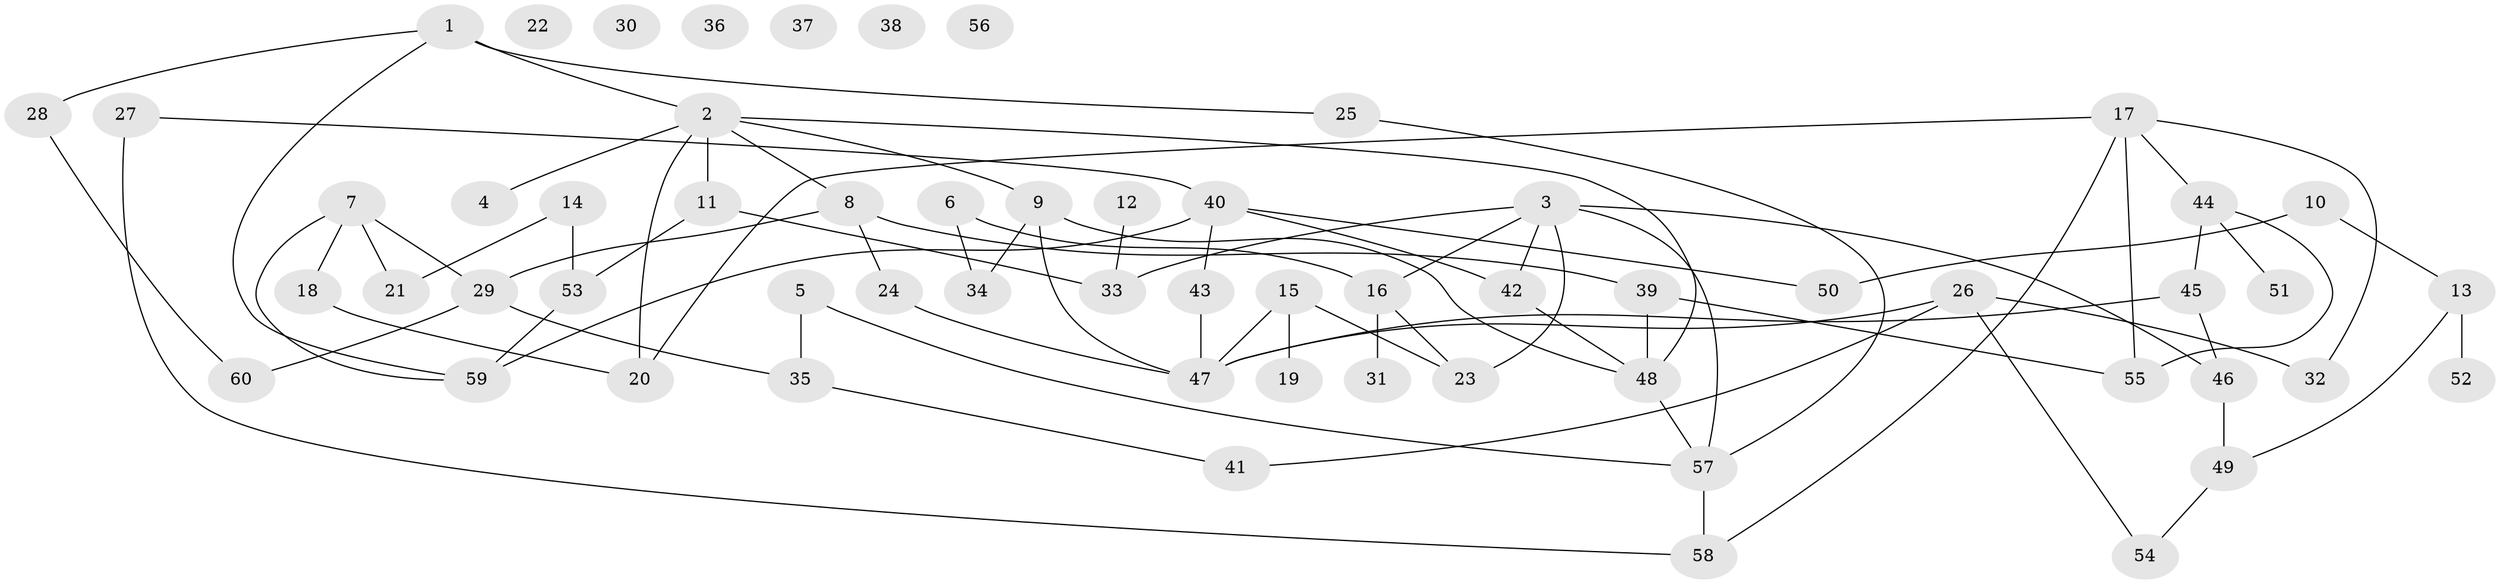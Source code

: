 // coarse degree distribution, {4: 0.10256410256410256, 7: 0.07692307692307693, 1: 0.10256410256410256, 2: 0.20512820512820512, 6: 0.05128205128205128, 3: 0.20512820512820512, 5: 0.07692307692307693, 0: 0.15384615384615385, 8: 0.02564102564102564}
// Generated by graph-tools (version 1.1) at 2025/23/03/03/25 07:23:25]
// undirected, 60 vertices, 80 edges
graph export_dot {
graph [start="1"]
  node [color=gray90,style=filled];
  1;
  2;
  3;
  4;
  5;
  6;
  7;
  8;
  9;
  10;
  11;
  12;
  13;
  14;
  15;
  16;
  17;
  18;
  19;
  20;
  21;
  22;
  23;
  24;
  25;
  26;
  27;
  28;
  29;
  30;
  31;
  32;
  33;
  34;
  35;
  36;
  37;
  38;
  39;
  40;
  41;
  42;
  43;
  44;
  45;
  46;
  47;
  48;
  49;
  50;
  51;
  52;
  53;
  54;
  55;
  56;
  57;
  58;
  59;
  60;
  1 -- 2;
  1 -- 25;
  1 -- 28;
  1 -- 59;
  2 -- 4;
  2 -- 8;
  2 -- 9;
  2 -- 11;
  2 -- 20;
  2 -- 48;
  3 -- 16;
  3 -- 23;
  3 -- 33;
  3 -- 42;
  3 -- 46;
  3 -- 57;
  5 -- 35;
  5 -- 57;
  6 -- 16;
  6 -- 34;
  7 -- 18;
  7 -- 21;
  7 -- 29;
  7 -- 59;
  8 -- 24;
  8 -- 29;
  8 -- 39;
  9 -- 34;
  9 -- 47;
  9 -- 48;
  10 -- 13;
  10 -- 50;
  11 -- 33;
  11 -- 53;
  12 -- 33;
  13 -- 49;
  13 -- 52;
  14 -- 21;
  14 -- 53;
  15 -- 19;
  15 -- 23;
  15 -- 47;
  16 -- 23;
  16 -- 31;
  17 -- 20;
  17 -- 32;
  17 -- 44;
  17 -- 55;
  17 -- 58;
  18 -- 20;
  24 -- 47;
  25 -- 57;
  26 -- 32;
  26 -- 41;
  26 -- 47;
  26 -- 54;
  27 -- 40;
  27 -- 58;
  28 -- 60;
  29 -- 35;
  29 -- 60;
  35 -- 41;
  39 -- 48;
  39 -- 55;
  40 -- 42;
  40 -- 43;
  40 -- 50;
  40 -- 59;
  42 -- 48;
  43 -- 47;
  44 -- 45;
  44 -- 51;
  44 -- 55;
  45 -- 46;
  45 -- 47;
  46 -- 49;
  48 -- 57;
  49 -- 54;
  53 -- 59;
  57 -- 58;
}
